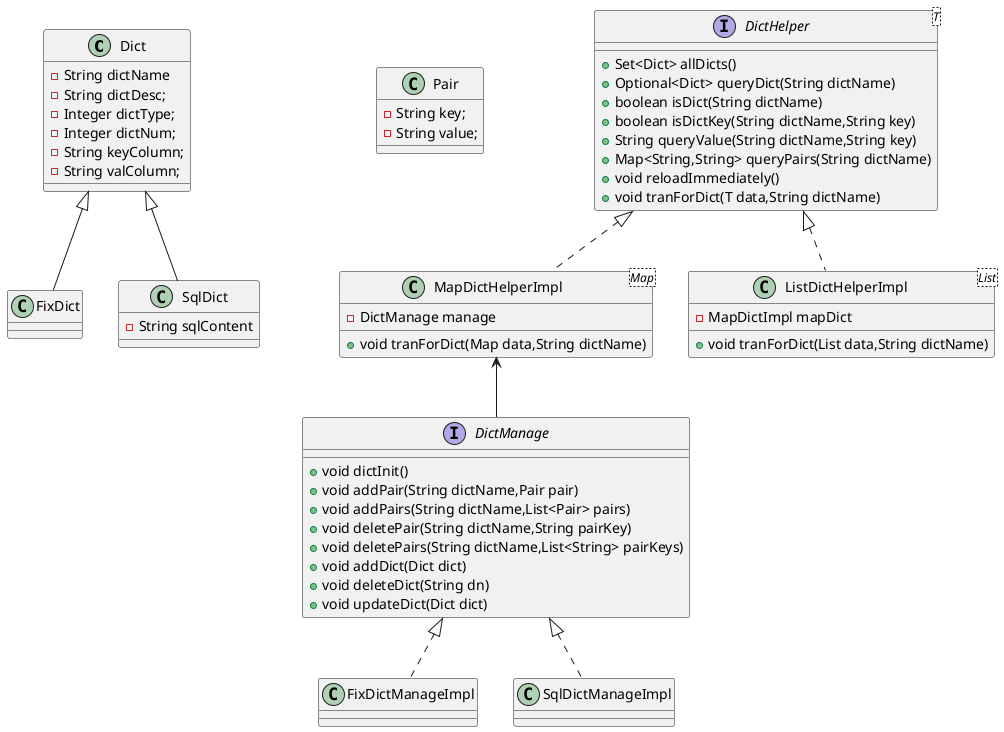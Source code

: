 @startuml
'https://plantuml.com/class-diagram

class Dict{
-String dictName
-String dictDesc;
-Integer dictType;
-Integer dictNum;
-String keyColumn;
-String valColumn;
}

class Pair{
-String key;
-String value;
}

class FixDict extends Dict

class SqlDict extends Dict{
-String sqlContent
}

interface DictHelper<T>{
+Set<Dict> allDicts()
+Optional<Dict> queryDict(String dictName)
+boolean isDict(String dictName)
+boolean isDictKey(String dictName,String key)
+String queryValue(String dictName,String key)
+Map<String,String> queryPairs(String dictName)
+void reloadImmediately()
+void tranForDict(T data,String dictName)

}

class MapDictHelperImpl<Map> implements DictHelper{
-DictManage manage
+void tranForDict(Map data,String dictName)
}

class ListDictHelperImpl<List> implements DictHelper{
-MapDictImpl mapDict
+void tranForDict(List data,String dictName)
}

interface DictManage{
+void dictInit()
+void addPair(String dictName,Pair pair)
+void addPairs(String dictName,List<Pair> pairs)
+void deletePair(String dictName,String pairKey)
+void deletePairs(String dictName,List<String> pairKeys)
+void addDict(Dict dict)
+void deleteDict(String dn)
+void updateDict(Dict dict)
}

class FixDictManageImpl implements DictManage
class SqlDictManageImpl implements DictManage
MapDictHelperImpl <-- DictManage


@enduml